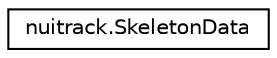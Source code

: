 digraph "Graphical Class Hierarchy"
{
  edge [fontname="Helvetica",fontsize="10",labelfontname="Helvetica",labelfontsize="10"];
  node [fontname="Helvetica",fontsize="10",shape=record];
  rankdir="LR";
  Node1 [label="nuitrack.SkeletonData",height=0.2,width=0.4,color="black", fillcolor="white", style="filled",URL="$classnuitrack_1_1SkeletonData.html",tooltip="Stores the information about all available skeletons at a certain point in time. "];
}
